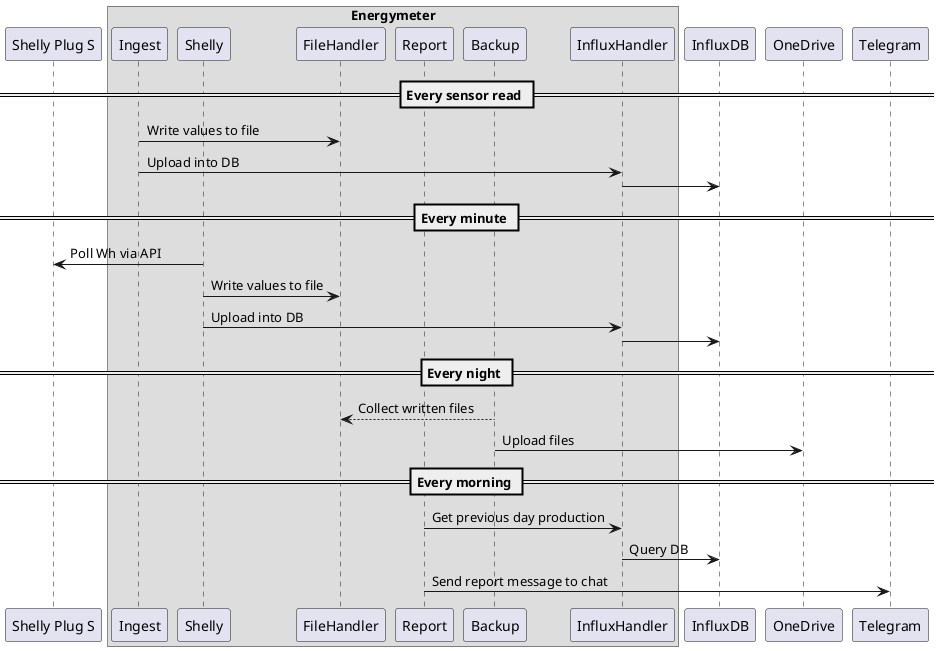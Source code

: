 @startuml Energymeter Data Flow

participant "Shelly Plug S" as shelly

box Energymeter
participant "Ingest" as ingest
participant "Shelly" as m_shelly
participant "FileHandler" as file
participant "Report" as report
participant "Backup" as backup
participant "InfluxHandler" as influx
end box

participant "InfluxDB" as influxdb
participant "OneDrive" as onedrive
participant "Telegram" as telegram

== Every sensor read ==

ingest -> file : Write values to file
ingest -> influx : Upload into DB
influx -> influxdb


== Every minute ==
m_shelly -> shelly : Poll Wh via API
m_shelly -> file : Write values to file
m_shelly -> influx : Upload into DB
influx -> influxdb

== Every night == 
file <-- backup : Collect written files
backup -> onedrive : Upload files

== Every morning == 
report -> influx : Get previous day production
influx -> influxdb : Query DB
report -> telegram : Send report message to chat



@enduml